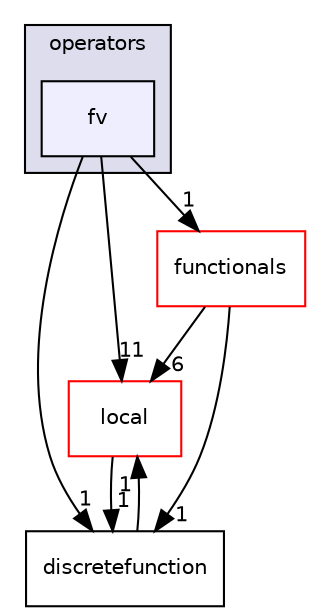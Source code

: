 digraph "fv" {
  compound=true
  node [ fontsize="10", fontname="Helvetica"];
  edge [ labelfontsize="10", labelfontname="Helvetica"];
  subgraph clusterdir_8eae17099f455a1cfbd2c25e13098b8a {
    graph [ bgcolor="#ddddee", pencolor="black", label="operators" fontname="Helvetica", fontsize="10", URL="dir_8eae17099f455a1cfbd2c25e13098b8a.html"]
  dir_8fbd9d79de26bd0c08e4e5fb2ef2e7c5 [shape=box, label="fv", style="filled", fillcolor="#eeeeff", pencolor="black", URL="dir_8fbd9d79de26bd0c08e4e5fb2ef2e7c5.html"];
  }
  dir_e5964b6fd5a6d82d96e1215fe4a1a66d [shape=box label="local" fillcolor="white" style="filled" color="red" URL="dir_e5964b6fd5a6d82d96e1215fe4a1a66d.html"];
  dir_e555b9af892587a8ff0beb600029e8f8 [shape=box label="discretefunction" URL="dir_e555b9af892587a8ff0beb600029e8f8.html"];
  dir_a1591cda0d63e65779075ba0a12732f6 [shape=box label="functionals" fillcolor="white" style="filled" color="red" URL="dir_a1591cda0d63e65779075ba0a12732f6.html"];
  dir_8fbd9d79de26bd0c08e4e5fb2ef2e7c5->dir_e5964b6fd5a6d82d96e1215fe4a1a66d [headlabel="11", labeldistance=1.5 headhref="dir_000017_000016.html"];
  dir_8fbd9d79de26bd0c08e4e5fb2ef2e7c5->dir_e555b9af892587a8ff0beb600029e8f8 [headlabel="1", labeldistance=1.5 headhref="dir_000017_000021.html"];
  dir_8fbd9d79de26bd0c08e4e5fb2ef2e7c5->dir_a1591cda0d63e65779075ba0a12732f6 [headlabel="1", labeldistance=1.5 headhref="dir_000017_000011.html"];
  dir_e5964b6fd5a6d82d96e1215fe4a1a66d->dir_e555b9af892587a8ff0beb600029e8f8 [headlabel="1", labeldistance=1.5 headhref="dir_000016_000021.html"];
  dir_e555b9af892587a8ff0beb600029e8f8->dir_e5964b6fd5a6d82d96e1215fe4a1a66d [headlabel="1", labeldistance=1.5 headhref="dir_000021_000016.html"];
  dir_a1591cda0d63e65779075ba0a12732f6->dir_e5964b6fd5a6d82d96e1215fe4a1a66d [headlabel="6", labeldistance=1.5 headhref="dir_000011_000016.html"];
  dir_a1591cda0d63e65779075ba0a12732f6->dir_e555b9af892587a8ff0beb600029e8f8 [headlabel="1", labeldistance=1.5 headhref="dir_000011_000021.html"];
}

